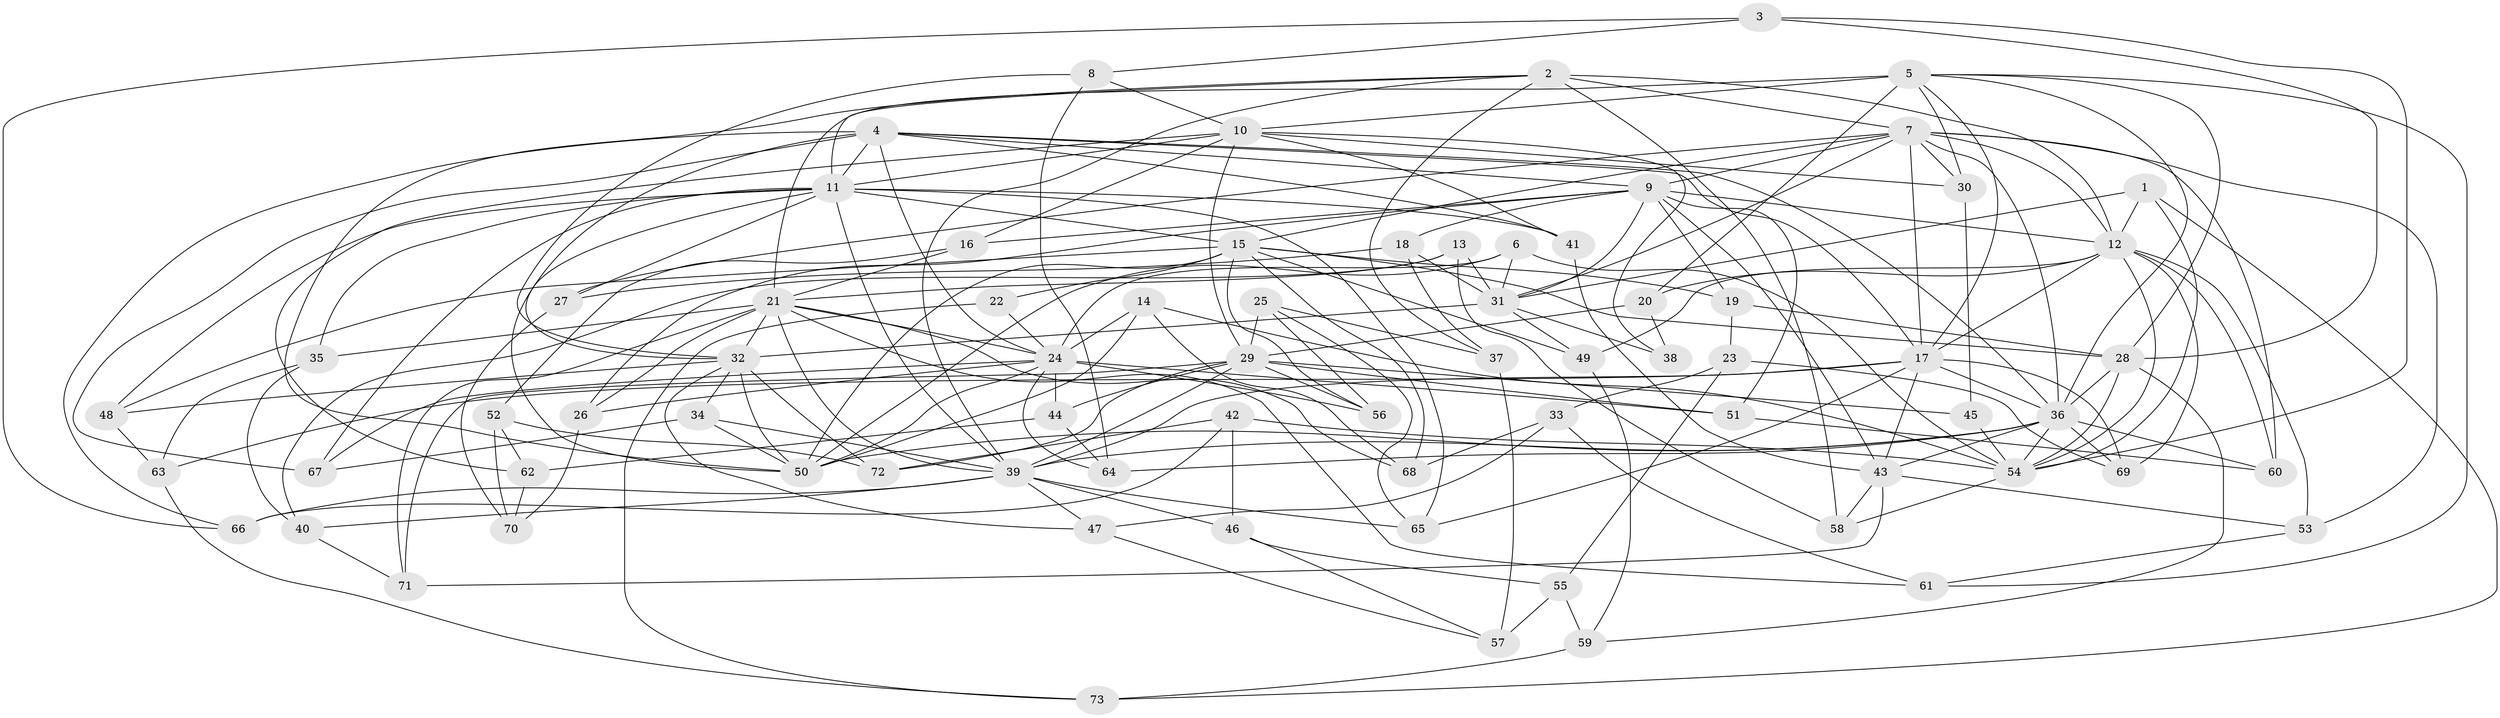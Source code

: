 // original degree distribution, {4: 1.0}
// Generated by graph-tools (version 1.1) at 2025/38/03/09/25 02:38:13]
// undirected, 73 vertices, 205 edges
graph export_dot {
graph [start="1"]
  node [color=gray90,style=filled];
  1;
  2;
  3;
  4;
  5;
  6;
  7;
  8;
  9;
  10;
  11;
  12;
  13;
  14;
  15;
  16;
  17;
  18;
  19;
  20;
  21;
  22;
  23;
  24;
  25;
  26;
  27;
  28;
  29;
  30;
  31;
  32;
  33;
  34;
  35;
  36;
  37;
  38;
  39;
  40;
  41;
  42;
  43;
  44;
  45;
  46;
  47;
  48;
  49;
  50;
  51;
  52;
  53;
  54;
  55;
  56;
  57;
  58;
  59;
  60;
  61;
  62;
  63;
  64;
  65;
  66;
  67;
  68;
  69;
  70;
  71;
  72;
  73;
  1 -- 12 [weight=1.0];
  1 -- 31 [weight=1.0];
  1 -- 54 [weight=1.0];
  1 -- 73 [weight=1.0];
  2 -- 7 [weight=2.0];
  2 -- 11 [weight=1.0];
  2 -- 12 [weight=1.0];
  2 -- 37 [weight=1.0];
  2 -- 39 [weight=1.0];
  2 -- 50 [weight=1.0];
  2 -- 58 [weight=1.0];
  3 -- 8 [weight=1.0];
  3 -- 28 [weight=1.0];
  3 -- 54 [weight=1.0];
  3 -- 66 [weight=1.0];
  4 -- 9 [weight=1.0];
  4 -- 11 [weight=1.0];
  4 -- 17 [weight=1.0];
  4 -- 24 [weight=1.0];
  4 -- 32 [weight=2.0];
  4 -- 36 [weight=1.0];
  4 -- 41 [weight=1.0];
  4 -- 66 [weight=1.0];
  4 -- 67 [weight=1.0];
  5 -- 10 [weight=2.0];
  5 -- 17 [weight=1.0];
  5 -- 20 [weight=1.0];
  5 -- 21 [weight=2.0];
  5 -- 28 [weight=1.0];
  5 -- 30 [weight=1.0];
  5 -- 36 [weight=1.0];
  5 -- 61 [weight=1.0];
  6 -- 24 [weight=1.0];
  6 -- 31 [weight=1.0];
  6 -- 50 [weight=1.0];
  6 -- 54 [weight=1.0];
  7 -- 9 [weight=1.0];
  7 -- 12 [weight=1.0];
  7 -- 15 [weight=1.0];
  7 -- 17 [weight=1.0];
  7 -- 27 [weight=1.0];
  7 -- 30 [weight=1.0];
  7 -- 31 [weight=1.0];
  7 -- 36 [weight=1.0];
  7 -- 53 [weight=1.0];
  7 -- 60 [weight=1.0];
  8 -- 10 [weight=1.0];
  8 -- 32 [weight=1.0];
  8 -- 64 [weight=1.0];
  9 -- 12 [weight=2.0];
  9 -- 16 [weight=1.0];
  9 -- 18 [weight=1.0];
  9 -- 19 [weight=1.0];
  9 -- 26 [weight=1.0];
  9 -- 31 [weight=1.0];
  9 -- 43 [weight=2.0];
  9 -- 51 [weight=1.0];
  10 -- 11 [weight=1.0];
  10 -- 16 [weight=1.0];
  10 -- 29 [weight=1.0];
  10 -- 30 [weight=1.0];
  10 -- 38 [weight=1.0];
  10 -- 41 [weight=1.0];
  10 -- 62 [weight=1.0];
  11 -- 15 [weight=1.0];
  11 -- 27 [weight=1.0];
  11 -- 35 [weight=1.0];
  11 -- 39 [weight=1.0];
  11 -- 41 [weight=1.0];
  11 -- 48 [weight=1.0];
  11 -- 50 [weight=1.0];
  11 -- 65 [weight=1.0];
  11 -- 67 [weight=1.0];
  12 -- 17 [weight=1.0];
  12 -- 20 [weight=1.0];
  12 -- 49 [weight=1.0];
  12 -- 53 [weight=1.0];
  12 -- 54 [weight=1.0];
  12 -- 60 [weight=1.0];
  12 -- 69 [weight=1.0];
  13 -- 21 [weight=1.0];
  13 -- 31 [weight=1.0];
  13 -- 40 [weight=1.0];
  13 -- 58 [weight=1.0];
  14 -- 24 [weight=1.0];
  14 -- 50 [weight=1.0];
  14 -- 54 [weight=1.0];
  14 -- 68 [weight=1.0];
  15 -- 19 [weight=1.0];
  15 -- 22 [weight=2.0];
  15 -- 28 [weight=1.0];
  15 -- 48 [weight=1.0];
  15 -- 49 [weight=1.0];
  15 -- 50 [weight=2.0];
  15 -- 56 [weight=1.0];
  15 -- 68 [weight=1.0];
  16 -- 21 [weight=1.0];
  16 -- 52 [weight=1.0];
  17 -- 36 [weight=1.0];
  17 -- 39 [weight=1.0];
  17 -- 43 [weight=1.0];
  17 -- 63 [weight=1.0];
  17 -- 65 [weight=1.0];
  17 -- 69 [weight=1.0];
  18 -- 27 [weight=1.0];
  18 -- 31 [weight=1.0];
  18 -- 37 [weight=1.0];
  19 -- 23 [weight=1.0];
  19 -- 28 [weight=1.0];
  20 -- 29 [weight=1.0];
  20 -- 38 [weight=1.0];
  21 -- 24 [weight=1.0];
  21 -- 26 [weight=1.0];
  21 -- 32 [weight=1.0];
  21 -- 35 [weight=1.0];
  21 -- 39 [weight=1.0];
  21 -- 61 [weight=1.0];
  21 -- 68 [weight=1.0];
  21 -- 71 [weight=1.0];
  22 -- 24 [weight=1.0];
  22 -- 73 [weight=1.0];
  23 -- 33 [weight=1.0];
  23 -- 55 [weight=1.0];
  23 -- 69 [weight=1.0];
  24 -- 26 [weight=1.0];
  24 -- 44 [weight=1.0];
  24 -- 50 [weight=1.0];
  24 -- 51 [weight=1.0];
  24 -- 56 [weight=1.0];
  24 -- 64 [weight=1.0];
  24 -- 67 [weight=1.0];
  25 -- 29 [weight=1.0];
  25 -- 37 [weight=1.0];
  25 -- 56 [weight=1.0];
  25 -- 65 [weight=1.0];
  26 -- 70 [weight=1.0];
  27 -- 70 [weight=1.0];
  28 -- 36 [weight=1.0];
  28 -- 54 [weight=2.0];
  28 -- 59 [weight=1.0];
  29 -- 39 [weight=1.0];
  29 -- 44 [weight=1.0];
  29 -- 45 [weight=1.0];
  29 -- 51 [weight=1.0];
  29 -- 56 [weight=1.0];
  29 -- 71 [weight=1.0];
  29 -- 72 [weight=1.0];
  30 -- 45 [weight=1.0];
  31 -- 32 [weight=1.0];
  31 -- 38 [weight=2.0];
  31 -- 49 [weight=1.0];
  32 -- 34 [weight=1.0];
  32 -- 47 [weight=1.0];
  32 -- 48 [weight=1.0];
  32 -- 50 [weight=1.0];
  32 -- 72 [weight=1.0];
  33 -- 47 [weight=1.0];
  33 -- 61 [weight=1.0];
  33 -- 68 [weight=1.0];
  34 -- 39 [weight=1.0];
  34 -- 50 [weight=1.0];
  34 -- 67 [weight=1.0];
  35 -- 40 [weight=1.0];
  35 -- 63 [weight=1.0];
  36 -- 39 [weight=1.0];
  36 -- 43 [weight=1.0];
  36 -- 50 [weight=1.0];
  36 -- 54 [weight=1.0];
  36 -- 60 [weight=1.0];
  36 -- 64 [weight=1.0];
  36 -- 69 [weight=1.0];
  37 -- 57 [weight=1.0];
  39 -- 40 [weight=1.0];
  39 -- 46 [weight=1.0];
  39 -- 47 [weight=1.0];
  39 -- 65 [weight=1.0];
  39 -- 66 [weight=1.0];
  40 -- 71 [weight=1.0];
  41 -- 43 [weight=1.0];
  42 -- 46 [weight=1.0];
  42 -- 54 [weight=1.0];
  42 -- 66 [weight=1.0];
  42 -- 72 [weight=1.0];
  43 -- 53 [weight=1.0];
  43 -- 58 [weight=1.0];
  43 -- 71 [weight=1.0];
  44 -- 62 [weight=1.0];
  44 -- 64 [weight=1.0];
  45 -- 54 [weight=2.0];
  46 -- 55 [weight=1.0];
  46 -- 57 [weight=1.0];
  47 -- 57 [weight=1.0];
  48 -- 63 [weight=1.0];
  49 -- 59 [weight=1.0];
  51 -- 60 [weight=1.0];
  52 -- 62 [weight=1.0];
  52 -- 70 [weight=1.0];
  52 -- 72 [weight=1.0];
  53 -- 61 [weight=1.0];
  54 -- 58 [weight=1.0];
  55 -- 57 [weight=1.0];
  55 -- 59 [weight=1.0];
  59 -- 73 [weight=1.0];
  62 -- 70 [weight=1.0];
  63 -- 73 [weight=1.0];
}
